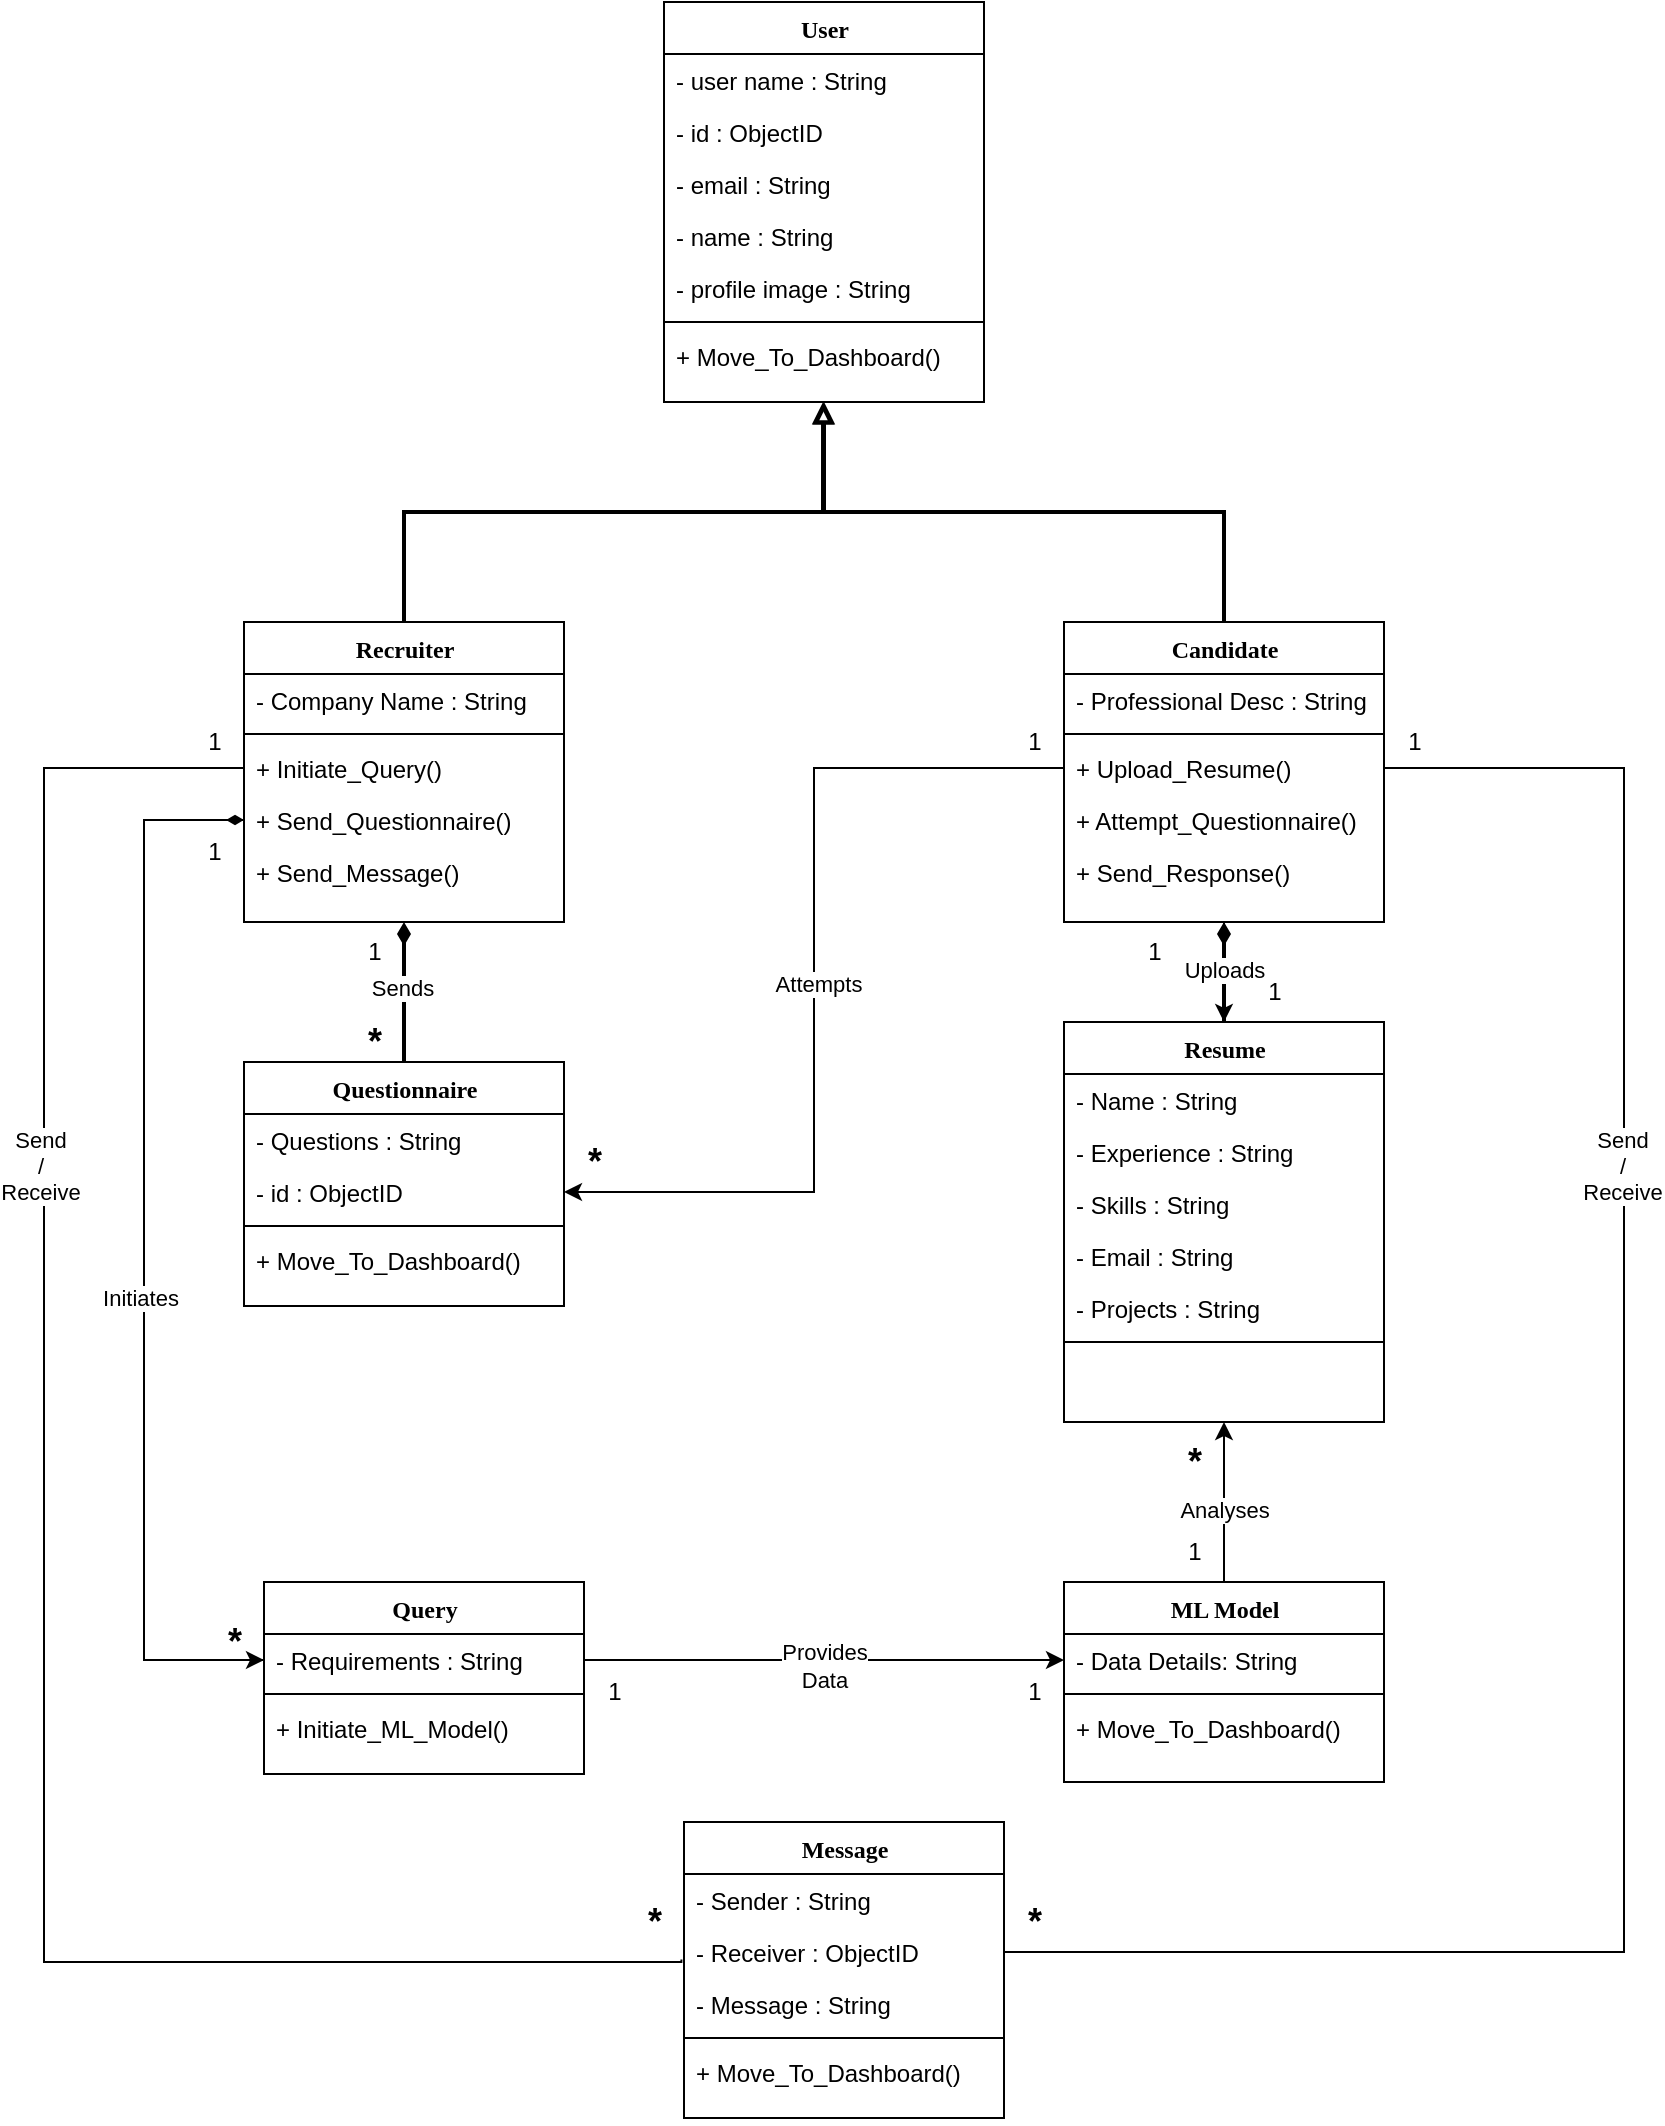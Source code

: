 <mxfile version="24.9.0">
  <diagram name="Page-1" id="9f46799a-70d6-7492-0946-bef42562c5a5">
    <mxGraphModel dx="1886" dy="1683" grid="1" gridSize="10" guides="1" tooltips="1" connect="1" arrows="1" fold="1" page="1" pageScale="1" pageWidth="1100" pageHeight="850" background="none" math="0" shadow="0">
      <root>
        <mxCell id="0" />
        <mxCell id="1" parent="0" />
        <mxCell id="kwxxU20uXpd-Tyw1wHY4-10" value="Recruiter" style="swimlane;html=1;fontStyle=1;align=center;verticalAlign=top;childLayout=stackLayout;horizontal=1;startSize=26;horizontalStack=0;resizeParent=1;resizeLast=0;collapsible=1;marginBottom=0;swimlaneFillColor=#ffffff;rounded=0;shadow=0;comic=0;labelBackgroundColor=none;strokeWidth=1;fillColor=none;fontFamily=Verdana;fontSize=12" parent="1" vertex="1">
          <mxGeometry x="230" y="-500" width="160" height="150" as="geometry" />
        </mxCell>
        <mxCell id="kwxxU20uXpd-Tyw1wHY4-11" value="- Company Name : String" style="text;html=1;strokeColor=none;fillColor=none;align=left;verticalAlign=top;spacingLeft=4;spacingRight=4;whiteSpace=wrap;overflow=hidden;rotatable=0;points=[[0,0.5],[1,0.5]];portConstraint=eastwest;" parent="kwxxU20uXpd-Tyw1wHY4-10" vertex="1">
          <mxGeometry y="26" width="160" height="26" as="geometry" />
        </mxCell>
        <mxCell id="kwxxU20uXpd-Tyw1wHY4-16" value="" style="line;html=1;strokeWidth=1;fillColor=none;align=left;verticalAlign=middle;spacingTop=-1;spacingLeft=3;spacingRight=3;rotatable=0;labelPosition=right;points=[];portConstraint=eastwest;" parent="kwxxU20uXpd-Tyw1wHY4-10" vertex="1">
          <mxGeometry y="52" width="160" height="8" as="geometry" />
        </mxCell>
        <mxCell id="kwxxU20uXpd-Tyw1wHY4-17" value="+ Initiate_Query()" style="text;html=1;strokeColor=none;fillColor=none;align=left;verticalAlign=top;spacingLeft=4;spacingRight=4;whiteSpace=wrap;overflow=hidden;rotatable=0;points=[[0,0.5],[1,0.5]];portConstraint=eastwest;" parent="kwxxU20uXpd-Tyw1wHY4-10" vertex="1">
          <mxGeometry y="60" width="160" height="26" as="geometry" />
        </mxCell>
        <mxCell id="kwxxU20uXpd-Tyw1wHY4-18" value="+ Send_Questionnaire()" style="text;html=1;strokeColor=none;fillColor=none;align=left;verticalAlign=top;spacingLeft=4;spacingRight=4;whiteSpace=wrap;overflow=hidden;rotatable=0;points=[[0,0.5],[1,0.5]];portConstraint=eastwest;" parent="kwxxU20uXpd-Tyw1wHY4-10" vertex="1">
          <mxGeometry y="86" width="160" height="26" as="geometry" />
        </mxCell>
        <mxCell id="kwxxU20uXpd-Tyw1wHY4-31" value="+ Send_Message()" style="text;html=1;strokeColor=none;fillColor=none;align=left;verticalAlign=top;spacingLeft=4;spacingRight=4;whiteSpace=wrap;overflow=hidden;rotatable=0;points=[[0,0.5],[1,0.5]];portConstraint=eastwest;" parent="kwxxU20uXpd-Tyw1wHY4-10" vertex="1">
          <mxGeometry y="112" width="160" height="26" as="geometry" />
        </mxCell>
        <mxCell id="kwxxU20uXpd-Tyw1wHY4-20" value="User" style="swimlane;html=1;fontStyle=1;align=center;verticalAlign=top;childLayout=stackLayout;horizontal=1;startSize=26;horizontalStack=0;resizeParent=1;resizeLast=0;collapsible=1;marginBottom=0;swimlaneFillColor=#ffffff;rounded=0;shadow=0;comic=0;labelBackgroundColor=none;strokeWidth=1;fillColor=none;fontFamily=Verdana;fontSize=12" parent="1" vertex="1">
          <mxGeometry x="440" y="-810" width="160" height="200" as="geometry" />
        </mxCell>
        <mxCell id="kwxxU20uXpd-Tyw1wHY4-21" value="- user name : String" style="text;html=1;strokeColor=none;fillColor=none;align=left;verticalAlign=top;spacingLeft=4;spacingRight=4;whiteSpace=wrap;overflow=hidden;rotatable=0;points=[[0,0.5],[1,0.5]];portConstraint=eastwest;" parent="kwxxU20uXpd-Tyw1wHY4-20" vertex="1">
          <mxGeometry y="26" width="160" height="26" as="geometry" />
        </mxCell>
        <mxCell id="kwxxU20uXpd-Tyw1wHY4-22" value="- id : ObjectID" style="text;html=1;strokeColor=none;fillColor=none;align=left;verticalAlign=top;spacingLeft=4;spacingRight=4;whiteSpace=wrap;overflow=hidden;rotatable=0;points=[[0,0.5],[1,0.5]];portConstraint=eastwest;" parent="kwxxU20uXpd-Tyw1wHY4-20" vertex="1">
          <mxGeometry y="52" width="160" height="26" as="geometry" />
        </mxCell>
        <mxCell id="kwxxU20uXpd-Tyw1wHY4-23" value="- email : String" style="text;html=1;strokeColor=none;fillColor=none;align=left;verticalAlign=top;spacingLeft=4;spacingRight=4;whiteSpace=wrap;overflow=hidden;rotatable=0;points=[[0,0.5],[1,0.5]];portConstraint=eastwest;" parent="kwxxU20uXpd-Tyw1wHY4-20" vertex="1">
          <mxGeometry y="78" width="160" height="26" as="geometry" />
        </mxCell>
        <mxCell id="kwxxU20uXpd-Tyw1wHY4-24" value="- name : String" style="text;html=1;strokeColor=none;fillColor=none;align=left;verticalAlign=top;spacingLeft=4;spacingRight=4;whiteSpace=wrap;overflow=hidden;rotatable=0;points=[[0,0.5],[1,0.5]];portConstraint=eastwest;" parent="kwxxU20uXpd-Tyw1wHY4-20" vertex="1">
          <mxGeometry y="104" width="160" height="26" as="geometry" />
        </mxCell>
        <mxCell id="kwxxU20uXpd-Tyw1wHY4-25" value="- profile image : String" style="text;html=1;strokeColor=none;fillColor=none;align=left;verticalAlign=top;spacingLeft=4;spacingRight=4;whiteSpace=wrap;overflow=hidden;rotatable=0;points=[[0,0.5],[1,0.5]];portConstraint=eastwest;" parent="kwxxU20uXpd-Tyw1wHY4-20" vertex="1">
          <mxGeometry y="130" width="160" height="26" as="geometry" />
        </mxCell>
        <mxCell id="kwxxU20uXpd-Tyw1wHY4-26" value="" style="line;html=1;strokeWidth=1;fillColor=none;align=left;verticalAlign=middle;spacingTop=-1;spacingLeft=3;spacingRight=3;rotatable=0;labelPosition=right;points=[];portConstraint=eastwest;" parent="kwxxU20uXpd-Tyw1wHY4-20" vertex="1">
          <mxGeometry y="156" width="160" height="8" as="geometry" />
        </mxCell>
        <mxCell id="kwxxU20uXpd-Tyw1wHY4-27" value="+ Move_To_Dashboard()" style="text;html=1;strokeColor=none;fillColor=none;align=left;verticalAlign=top;spacingLeft=4;spacingRight=4;whiteSpace=wrap;overflow=hidden;rotatable=0;points=[[0,0.5],[1,0.5]];portConstraint=eastwest;" parent="kwxxU20uXpd-Tyw1wHY4-20" vertex="1">
          <mxGeometry y="164" width="160" height="36" as="geometry" />
        </mxCell>
        <mxCell id="kwxxU20uXpd-Tyw1wHY4-89" style="edgeStyle=orthogonalEdgeStyle;rounded=0;orthogonalLoop=1;jettySize=auto;html=1;entryX=0.5;entryY=0;entryDx=0;entryDy=0;" parent="1" source="kwxxU20uXpd-Tyw1wHY4-32" target="kwxxU20uXpd-Tyw1wHY4-47" edge="1">
          <mxGeometry relative="1" as="geometry" />
        </mxCell>
        <mxCell id="kwxxU20uXpd-Tyw1wHY4-32" value="Candidate" style="swimlane;html=1;fontStyle=1;align=center;verticalAlign=top;childLayout=stackLayout;horizontal=1;startSize=26;horizontalStack=0;resizeParent=1;resizeLast=0;collapsible=1;marginBottom=0;swimlaneFillColor=#ffffff;rounded=0;shadow=0;comic=0;labelBackgroundColor=none;strokeWidth=1;fillColor=none;fontFamily=Verdana;fontSize=12" parent="1" vertex="1">
          <mxGeometry x="640" y="-500" width="160" height="150" as="geometry" />
        </mxCell>
        <mxCell id="kwxxU20uXpd-Tyw1wHY4-33" value="- Professional Desc : String" style="text;html=1;strokeColor=none;fillColor=none;align=left;verticalAlign=top;spacingLeft=4;spacingRight=4;whiteSpace=wrap;overflow=hidden;rotatable=0;points=[[0,0.5],[1,0.5]];portConstraint=eastwest;" parent="kwxxU20uXpd-Tyw1wHY4-32" vertex="1">
          <mxGeometry y="26" width="160" height="26" as="geometry" />
        </mxCell>
        <mxCell id="kwxxU20uXpd-Tyw1wHY4-34" value="" style="line;html=1;strokeWidth=1;fillColor=none;align=left;verticalAlign=middle;spacingTop=-1;spacingLeft=3;spacingRight=3;rotatable=0;labelPosition=right;points=[];portConstraint=eastwest;" parent="kwxxU20uXpd-Tyw1wHY4-32" vertex="1">
          <mxGeometry y="52" width="160" height="8" as="geometry" />
        </mxCell>
        <mxCell id="kwxxU20uXpd-Tyw1wHY4-35" value="+ Upload_Resume()" style="text;html=1;strokeColor=none;fillColor=none;align=left;verticalAlign=top;spacingLeft=4;spacingRight=4;whiteSpace=wrap;overflow=hidden;rotatable=0;points=[[0,0.5],[1,0.5]];portConstraint=eastwest;" parent="kwxxU20uXpd-Tyw1wHY4-32" vertex="1">
          <mxGeometry y="60" width="160" height="26" as="geometry" />
        </mxCell>
        <mxCell id="kwxxU20uXpd-Tyw1wHY4-36" value="+ Attempt_Questionnaire()" style="text;html=1;strokeColor=none;fillColor=none;align=left;verticalAlign=top;spacingLeft=4;spacingRight=4;whiteSpace=wrap;overflow=hidden;rotatable=0;points=[[0,0.5],[1,0.5]];portConstraint=eastwest;" parent="kwxxU20uXpd-Tyw1wHY4-32" vertex="1">
          <mxGeometry y="86" width="160" height="26" as="geometry" />
        </mxCell>
        <mxCell id="kwxxU20uXpd-Tyw1wHY4-37" value="+ Send_Response()" style="text;html=1;strokeColor=none;fillColor=none;align=left;verticalAlign=top;spacingLeft=4;spacingRight=4;whiteSpace=wrap;overflow=hidden;rotatable=0;points=[[0,0.5],[1,0.5]];portConstraint=eastwest;" parent="kwxxU20uXpd-Tyw1wHY4-32" vertex="1">
          <mxGeometry y="112" width="160" height="26" as="geometry" />
        </mxCell>
        <mxCell id="kwxxU20uXpd-Tyw1wHY4-87" style="edgeStyle=orthogonalEdgeStyle;rounded=0;orthogonalLoop=1;jettySize=auto;html=1;entryX=0.5;entryY=1;entryDx=0;entryDy=0;endArrow=diamondThin;endFill=1;strokeWidth=2;" parent="1" source="kwxxU20uXpd-Tyw1wHY4-39" target="kwxxU20uXpd-Tyw1wHY4-10" edge="1">
          <mxGeometry relative="1" as="geometry" />
        </mxCell>
        <mxCell id="kwxxU20uXpd-Tyw1wHY4-99" value="Sends" style="edgeLabel;html=1;align=center;verticalAlign=middle;resizable=0;points=[];" parent="kwxxU20uXpd-Tyw1wHY4-87" vertex="1" connectable="0">
          <mxGeometry x="0.067" y="1" relative="1" as="geometry">
            <mxPoint as="offset" />
          </mxGeometry>
        </mxCell>
        <mxCell id="kwxxU20uXpd-Tyw1wHY4-39" value="Questionnaire" style="swimlane;html=1;fontStyle=1;align=center;verticalAlign=top;childLayout=stackLayout;horizontal=1;startSize=26;horizontalStack=0;resizeParent=1;resizeLast=0;collapsible=1;marginBottom=0;swimlaneFillColor=#ffffff;rounded=0;shadow=0;comic=0;labelBackgroundColor=none;strokeWidth=1;fillColor=none;fontFamily=Verdana;fontSize=12" parent="1" vertex="1">
          <mxGeometry x="230" y="-280" width="160" height="122" as="geometry" />
        </mxCell>
        <mxCell id="kwxxU20uXpd-Tyw1wHY4-40" value="- Questions : String" style="text;html=1;strokeColor=none;fillColor=none;align=left;verticalAlign=top;spacingLeft=4;spacingRight=4;whiteSpace=wrap;overflow=hidden;rotatable=0;points=[[0,0.5],[1,0.5]];portConstraint=eastwest;" parent="kwxxU20uXpd-Tyw1wHY4-39" vertex="1">
          <mxGeometry y="26" width="160" height="26" as="geometry" />
        </mxCell>
        <mxCell id="kwxxU20uXpd-Tyw1wHY4-41" value="- id : ObjectID" style="text;html=1;strokeColor=none;fillColor=none;align=left;verticalAlign=top;spacingLeft=4;spacingRight=4;whiteSpace=wrap;overflow=hidden;rotatable=0;points=[[0,0.5],[1,0.5]];portConstraint=eastwest;" parent="kwxxU20uXpd-Tyw1wHY4-39" vertex="1">
          <mxGeometry y="52" width="160" height="26" as="geometry" />
        </mxCell>
        <mxCell id="kwxxU20uXpd-Tyw1wHY4-45" value="" style="line;html=1;strokeWidth=1;fillColor=none;align=left;verticalAlign=middle;spacingTop=-1;spacingLeft=3;spacingRight=3;rotatable=0;labelPosition=right;points=[];portConstraint=eastwest;" parent="kwxxU20uXpd-Tyw1wHY4-39" vertex="1">
          <mxGeometry y="78" width="160" height="8" as="geometry" />
        </mxCell>
        <mxCell id="kwxxU20uXpd-Tyw1wHY4-46" value="+ Move_To_Dashboard()" style="text;html=1;strokeColor=none;fillColor=none;align=left;verticalAlign=top;spacingLeft=4;spacingRight=4;whiteSpace=wrap;overflow=hidden;rotatable=0;points=[[0,0.5],[1,0.5]];portConstraint=eastwest;" parent="kwxxU20uXpd-Tyw1wHY4-39" vertex="1">
          <mxGeometry y="86" width="160" height="36" as="geometry" />
        </mxCell>
        <mxCell id="kwxxU20uXpd-Tyw1wHY4-88" style="edgeStyle=orthogonalEdgeStyle;rounded=0;orthogonalLoop=1;jettySize=auto;html=1;strokeWidth=2;endArrow=diamondThin;endFill=1;" parent="1" source="kwxxU20uXpd-Tyw1wHY4-47" edge="1">
          <mxGeometry relative="1" as="geometry">
            <mxPoint x="720" y="-350.0" as="targetPoint" />
          </mxGeometry>
        </mxCell>
        <mxCell id="kwxxU20uXpd-Tyw1wHY4-101" value="Uploads" style="edgeLabel;html=1;align=center;verticalAlign=middle;resizable=0;points=[];" parent="kwxxU20uXpd-Tyw1wHY4-88" vertex="1" connectable="0">
          <mxGeometry x="-0.03" y="1" relative="1" as="geometry">
            <mxPoint y="-1" as="offset" />
          </mxGeometry>
        </mxCell>
        <mxCell id="kwxxU20uXpd-Tyw1wHY4-47" value="Resume" style="swimlane;html=1;fontStyle=1;align=center;verticalAlign=top;childLayout=stackLayout;horizontal=1;startSize=26;horizontalStack=0;resizeParent=1;resizeLast=0;collapsible=1;marginBottom=0;swimlaneFillColor=#ffffff;rounded=0;shadow=0;comic=0;labelBackgroundColor=none;strokeWidth=1;fillColor=none;fontFamily=Verdana;fontSize=12" parent="1" vertex="1">
          <mxGeometry x="640" y="-300" width="160" height="200" as="geometry" />
        </mxCell>
        <mxCell id="kwxxU20uXpd-Tyw1wHY4-48" value="- Name : String" style="text;html=1;strokeColor=none;fillColor=none;align=left;verticalAlign=top;spacingLeft=4;spacingRight=4;whiteSpace=wrap;overflow=hidden;rotatable=0;points=[[0,0.5],[1,0.5]];portConstraint=eastwest;" parent="kwxxU20uXpd-Tyw1wHY4-47" vertex="1">
          <mxGeometry y="26" width="160" height="26" as="geometry" />
        </mxCell>
        <mxCell id="kwxxU20uXpd-Tyw1wHY4-49" value="- Experience : String" style="text;html=1;strokeColor=none;fillColor=none;align=left;verticalAlign=top;spacingLeft=4;spacingRight=4;whiteSpace=wrap;overflow=hidden;rotatable=0;points=[[0,0.5],[1,0.5]];portConstraint=eastwest;" parent="kwxxU20uXpd-Tyw1wHY4-47" vertex="1">
          <mxGeometry y="52" width="160" height="26" as="geometry" />
        </mxCell>
        <mxCell id="kwxxU20uXpd-Tyw1wHY4-50" value="- Skills : String" style="text;html=1;strokeColor=none;fillColor=none;align=left;verticalAlign=top;spacingLeft=4;spacingRight=4;whiteSpace=wrap;overflow=hidden;rotatable=0;points=[[0,0.5],[1,0.5]];portConstraint=eastwest;" parent="kwxxU20uXpd-Tyw1wHY4-47" vertex="1">
          <mxGeometry y="78" width="160" height="26" as="geometry" />
        </mxCell>
        <mxCell id="kwxxU20uXpd-Tyw1wHY4-51" value="- Email : String" style="text;html=1;strokeColor=none;fillColor=none;align=left;verticalAlign=top;spacingLeft=4;spacingRight=4;whiteSpace=wrap;overflow=hidden;rotatable=0;points=[[0,0.5],[1,0.5]];portConstraint=eastwest;" parent="kwxxU20uXpd-Tyw1wHY4-47" vertex="1">
          <mxGeometry y="104" width="160" height="26" as="geometry" />
        </mxCell>
        <mxCell id="kwxxU20uXpd-Tyw1wHY4-52" value="- Projects : String" style="text;html=1;strokeColor=none;fillColor=none;align=left;verticalAlign=top;spacingLeft=4;spacingRight=4;whiteSpace=wrap;overflow=hidden;rotatable=0;points=[[0,0.5],[1,0.5]];portConstraint=eastwest;" parent="kwxxU20uXpd-Tyw1wHY4-47" vertex="1">
          <mxGeometry y="130" width="160" height="26" as="geometry" />
        </mxCell>
        <mxCell id="kwxxU20uXpd-Tyw1wHY4-53" value="" style="line;html=1;strokeWidth=1;fillColor=none;align=left;verticalAlign=middle;spacingTop=-1;spacingLeft=3;spacingRight=3;rotatable=0;labelPosition=right;points=[];portConstraint=eastwest;" parent="kwxxU20uXpd-Tyw1wHY4-47" vertex="1">
          <mxGeometry y="156" width="160" height="8" as="geometry" />
        </mxCell>
        <mxCell id="kwxxU20uXpd-Tyw1wHY4-55" value="Query" style="swimlane;html=1;fontStyle=1;align=center;verticalAlign=top;childLayout=stackLayout;horizontal=1;startSize=26;horizontalStack=0;resizeParent=1;resizeLast=0;collapsible=1;marginBottom=0;swimlaneFillColor=#ffffff;rounded=0;shadow=0;comic=0;labelBackgroundColor=none;strokeWidth=1;fillColor=none;fontFamily=Verdana;fontSize=12" parent="1" vertex="1">
          <mxGeometry x="240" y="-20" width="160" height="96" as="geometry" />
        </mxCell>
        <mxCell id="kwxxU20uXpd-Tyw1wHY4-56" value="- Requirements : String" style="text;html=1;strokeColor=none;fillColor=none;align=left;verticalAlign=top;spacingLeft=4;spacingRight=4;whiteSpace=wrap;overflow=hidden;rotatable=0;points=[[0,0.5],[1,0.5]];portConstraint=eastwest;" parent="kwxxU20uXpd-Tyw1wHY4-55" vertex="1">
          <mxGeometry y="26" width="160" height="26" as="geometry" />
        </mxCell>
        <mxCell id="kwxxU20uXpd-Tyw1wHY4-61" value="" style="line;html=1;strokeWidth=1;fillColor=none;align=left;verticalAlign=middle;spacingTop=-1;spacingLeft=3;spacingRight=3;rotatable=0;labelPosition=right;points=[];portConstraint=eastwest;" parent="kwxxU20uXpd-Tyw1wHY4-55" vertex="1">
          <mxGeometry y="52" width="160" height="8" as="geometry" />
        </mxCell>
        <mxCell id="kwxxU20uXpd-Tyw1wHY4-62" value="+ Initiate_ML_Model()" style="text;html=1;strokeColor=none;fillColor=none;align=left;verticalAlign=top;spacingLeft=4;spacingRight=4;whiteSpace=wrap;overflow=hidden;rotatable=0;points=[[0,0.5],[1,0.5]];portConstraint=eastwest;" parent="kwxxU20uXpd-Tyw1wHY4-55" vertex="1">
          <mxGeometry y="60" width="160" height="36" as="geometry" />
        </mxCell>
        <mxCell id="kwxxU20uXpd-Tyw1wHY4-95" style="edgeStyle=orthogonalEdgeStyle;rounded=0;orthogonalLoop=1;jettySize=auto;html=1;" parent="1" source="kwxxU20uXpd-Tyw1wHY4-63" edge="1">
          <mxGeometry relative="1" as="geometry">
            <mxPoint x="720" y="-100.0" as="targetPoint" />
          </mxGeometry>
        </mxCell>
        <mxCell id="kwxxU20uXpd-Tyw1wHY4-102" value="Analyses" style="edgeLabel;html=1;align=center;verticalAlign=middle;resizable=0;points=[];" parent="kwxxU20uXpd-Tyw1wHY4-95" vertex="1" connectable="0">
          <mxGeometry x="-0.106" relative="1" as="geometry">
            <mxPoint as="offset" />
          </mxGeometry>
        </mxCell>
        <mxCell id="kwxxU20uXpd-Tyw1wHY4-63" value="ML Model" style="swimlane;html=1;fontStyle=1;align=center;verticalAlign=top;childLayout=stackLayout;horizontal=1;startSize=26;horizontalStack=0;resizeParent=1;resizeLast=0;collapsible=1;marginBottom=0;swimlaneFillColor=#ffffff;rounded=0;shadow=0;comic=0;labelBackgroundColor=none;strokeWidth=1;fillColor=none;fontFamily=Verdana;fontSize=12" parent="1" vertex="1">
          <mxGeometry x="640" y="-20" width="160" height="100" as="geometry" />
        </mxCell>
        <mxCell id="kwxxU20uXpd-Tyw1wHY4-64" value="- Data Details: String" style="text;html=1;strokeColor=none;fillColor=none;align=left;verticalAlign=top;spacingLeft=4;spacingRight=4;whiteSpace=wrap;overflow=hidden;rotatable=0;points=[[0,0.5],[1,0.5]];portConstraint=eastwest;" parent="kwxxU20uXpd-Tyw1wHY4-63" vertex="1">
          <mxGeometry y="26" width="160" height="26" as="geometry" />
        </mxCell>
        <mxCell id="kwxxU20uXpd-Tyw1wHY4-69" value="" style="line;html=1;strokeWidth=1;fillColor=none;align=left;verticalAlign=middle;spacingTop=-1;spacingLeft=3;spacingRight=3;rotatable=0;labelPosition=right;points=[];portConstraint=eastwest;" parent="kwxxU20uXpd-Tyw1wHY4-63" vertex="1">
          <mxGeometry y="52" width="160" height="8" as="geometry" />
        </mxCell>
        <mxCell id="kwxxU20uXpd-Tyw1wHY4-70" value="+ Move_To_Dashboard()" style="text;html=1;strokeColor=none;fillColor=none;align=left;verticalAlign=top;spacingLeft=4;spacingRight=4;whiteSpace=wrap;overflow=hidden;rotatable=0;points=[[0,0.5],[1,0.5]];portConstraint=eastwest;" parent="kwxxU20uXpd-Tyw1wHY4-63" vertex="1">
          <mxGeometry y="60" width="160" height="36" as="geometry" />
        </mxCell>
        <mxCell id="kwxxU20uXpd-Tyw1wHY4-71" value="Message" style="swimlane;html=1;fontStyle=1;align=center;verticalAlign=top;childLayout=stackLayout;horizontal=1;startSize=26;horizontalStack=0;resizeParent=1;resizeLast=0;collapsible=1;marginBottom=0;swimlaneFillColor=#ffffff;rounded=0;shadow=0;comic=0;labelBackgroundColor=none;strokeWidth=1;fillColor=none;fontFamily=Verdana;fontSize=12" parent="1" vertex="1">
          <mxGeometry x="450" y="100" width="160" height="148" as="geometry" />
        </mxCell>
        <mxCell id="kwxxU20uXpd-Tyw1wHY4-72" value="- Sender : String" style="text;html=1;strokeColor=none;fillColor=none;align=left;verticalAlign=top;spacingLeft=4;spacingRight=4;whiteSpace=wrap;overflow=hidden;rotatable=0;points=[[0,0.5],[1,0.5]];portConstraint=eastwest;" parent="kwxxU20uXpd-Tyw1wHY4-71" vertex="1">
          <mxGeometry y="26" width="160" height="26" as="geometry" />
        </mxCell>
        <mxCell id="kwxxU20uXpd-Tyw1wHY4-73" value="- Receiver : ObjectID" style="text;html=1;strokeColor=none;fillColor=none;align=left;verticalAlign=top;spacingLeft=4;spacingRight=4;whiteSpace=wrap;overflow=hidden;rotatable=0;points=[[0,0.5],[1,0.5]];portConstraint=eastwest;" parent="kwxxU20uXpd-Tyw1wHY4-71" vertex="1">
          <mxGeometry y="52" width="160" height="26" as="geometry" />
        </mxCell>
        <mxCell id="kwxxU20uXpd-Tyw1wHY4-74" value="- Message : String" style="text;html=1;strokeColor=none;fillColor=none;align=left;verticalAlign=top;spacingLeft=4;spacingRight=4;whiteSpace=wrap;overflow=hidden;rotatable=0;points=[[0,0.5],[1,0.5]];portConstraint=eastwest;" parent="kwxxU20uXpd-Tyw1wHY4-71" vertex="1">
          <mxGeometry y="78" width="160" height="26" as="geometry" />
        </mxCell>
        <mxCell id="kwxxU20uXpd-Tyw1wHY4-77" value="" style="line;html=1;strokeWidth=1;fillColor=none;align=left;verticalAlign=middle;spacingTop=-1;spacingLeft=3;spacingRight=3;rotatable=0;labelPosition=right;points=[];portConstraint=eastwest;" parent="kwxxU20uXpd-Tyw1wHY4-71" vertex="1">
          <mxGeometry y="104" width="160" height="8" as="geometry" />
        </mxCell>
        <mxCell id="kwxxU20uXpd-Tyw1wHY4-78" value="+ Move_To_Dashboard()" style="text;html=1;strokeColor=none;fillColor=none;align=left;verticalAlign=top;spacingLeft=4;spacingRight=4;whiteSpace=wrap;overflow=hidden;rotatable=0;points=[[0,0.5],[1,0.5]];portConstraint=eastwest;" parent="kwxxU20uXpd-Tyw1wHY4-71" vertex="1">
          <mxGeometry y="112" width="160" height="36" as="geometry" />
        </mxCell>
        <mxCell id="kwxxU20uXpd-Tyw1wHY4-82" style="edgeStyle=orthogonalEdgeStyle;rounded=0;orthogonalLoop=1;jettySize=auto;html=1;entryX=0.5;entryY=1;entryDx=0;entryDy=0;entryPerimeter=0;endArrow=block;endFill=0;strokeWidth=2;" parent="1" source="kwxxU20uXpd-Tyw1wHY4-10" target="kwxxU20uXpd-Tyw1wHY4-27" edge="1">
          <mxGeometry relative="1" as="geometry" />
        </mxCell>
        <mxCell id="kwxxU20uXpd-Tyw1wHY4-86" style="edgeStyle=orthogonalEdgeStyle;rounded=0;orthogonalLoop=1;jettySize=auto;html=1;entryX=0.497;entryY=1;entryDx=0;entryDy=0;entryPerimeter=0;endArrow=block;endFill=0;strokeWidth=2;" parent="1" source="kwxxU20uXpd-Tyw1wHY4-32" target="kwxxU20uXpd-Tyw1wHY4-27" edge="1">
          <mxGeometry relative="1" as="geometry" />
        </mxCell>
        <mxCell id="kwxxU20uXpd-Tyw1wHY4-91" style="edgeStyle=orthogonalEdgeStyle;rounded=0;orthogonalLoop=1;jettySize=auto;html=1;" parent="1" source="kwxxU20uXpd-Tyw1wHY4-35" target="kwxxU20uXpd-Tyw1wHY4-41" edge="1">
          <mxGeometry relative="1" as="geometry" />
        </mxCell>
        <mxCell id="kwxxU20uXpd-Tyw1wHY4-100" value="Attempts" style="edgeLabel;html=1;align=center;verticalAlign=middle;resizable=0;points=[];" parent="kwxxU20uXpd-Tyw1wHY4-91" vertex="1" connectable="0">
          <mxGeometry x="0.007" y="2" relative="1" as="geometry">
            <mxPoint as="offset" />
          </mxGeometry>
        </mxCell>
        <mxCell id="kwxxU20uXpd-Tyw1wHY4-92" style="edgeStyle=orthogonalEdgeStyle;rounded=0;orthogonalLoop=1;jettySize=auto;html=1;entryX=0;entryY=0.5;entryDx=0;entryDy=0;exitX=0;exitY=0.5;exitDx=0;exitDy=0;" parent="1" source="kwxxU20uXpd-Tyw1wHY4-18" target="kwxxU20uXpd-Tyw1wHY4-56" edge="1">
          <mxGeometry relative="1" as="geometry">
            <Array as="points">
              <mxPoint x="180" y="-401" />
              <mxPoint x="180" y="19" />
            </Array>
          </mxGeometry>
        </mxCell>
        <mxCell id="kwxxU20uXpd-Tyw1wHY4-94" style="edgeStyle=orthogonalEdgeStyle;rounded=0;orthogonalLoop=1;jettySize=auto;html=1;entryX=0;entryY=0.5;entryDx=0;entryDy=0;endArrow=diamondThin;endFill=1;" parent="1" source="kwxxU20uXpd-Tyw1wHY4-56" target="kwxxU20uXpd-Tyw1wHY4-18" edge="1">
          <mxGeometry relative="1" as="geometry">
            <Array as="points">
              <mxPoint x="180" y="19" />
              <mxPoint x="180" y="-401" />
            </Array>
          </mxGeometry>
        </mxCell>
        <mxCell id="kwxxU20uXpd-Tyw1wHY4-104" value="Initiates" style="edgeLabel;html=1;align=center;verticalAlign=middle;resizable=0;points=[];" parent="kwxxU20uXpd-Tyw1wHY4-94" vertex="1" connectable="0">
          <mxGeometry x="-0.089" y="2" relative="1" as="geometry">
            <mxPoint as="offset" />
          </mxGeometry>
        </mxCell>
        <mxCell id="kwxxU20uXpd-Tyw1wHY4-96" style="edgeStyle=orthogonalEdgeStyle;rounded=0;orthogonalLoop=1;jettySize=auto;html=1;entryX=0;entryY=0.5;entryDx=0;entryDy=0;" parent="1" source="kwxxU20uXpd-Tyw1wHY4-56" target="kwxxU20uXpd-Tyw1wHY4-64" edge="1">
          <mxGeometry relative="1" as="geometry" />
        </mxCell>
        <mxCell id="kwxxU20uXpd-Tyw1wHY4-103" value="Provides&lt;br&gt;Data" style="edgeLabel;html=1;align=center;verticalAlign=middle;resizable=0;points=[];" parent="kwxxU20uXpd-Tyw1wHY4-96" vertex="1" connectable="0">
          <mxGeometry x="-0.001" y="-3" relative="1" as="geometry">
            <mxPoint as="offset" />
          </mxGeometry>
        </mxCell>
        <mxCell id="kwxxU20uXpd-Tyw1wHY4-97" style="edgeStyle=orthogonalEdgeStyle;rounded=0;orthogonalLoop=1;jettySize=auto;html=1;entryX=1;entryY=0.5;entryDx=0;entryDy=0;endArrow=none;endFill=0;" parent="1" source="kwxxU20uXpd-Tyw1wHY4-35" target="kwxxU20uXpd-Tyw1wHY4-73" edge="1">
          <mxGeometry relative="1" as="geometry">
            <Array as="points">
              <mxPoint x="920" y="-427" />
              <mxPoint x="920" y="165" />
            </Array>
          </mxGeometry>
        </mxCell>
        <mxCell id="hCBWUkyzS9g8pYKJidUM-2" value="Send&lt;div&gt;/&lt;/div&gt;&lt;div&gt;Receive&lt;/div&gt;" style="edgeLabel;html=1;align=center;verticalAlign=middle;resizable=0;points=[];" vertex="1" connectable="0" parent="kwxxU20uXpd-Tyw1wHY4-97">
          <mxGeometry x="-0.392" y="-1" relative="1" as="geometry">
            <mxPoint y="8" as="offset" />
          </mxGeometry>
        </mxCell>
        <mxCell id="kwxxU20uXpd-Tyw1wHY4-98" style="edgeStyle=orthogonalEdgeStyle;rounded=0;orthogonalLoop=1;jettySize=auto;html=1;entryX=-0.008;entryY=0.644;entryDx=0;entryDy=0;entryPerimeter=0;endArrow=none;endFill=0;" parent="1" source="kwxxU20uXpd-Tyw1wHY4-17" target="kwxxU20uXpd-Tyw1wHY4-73" edge="1">
          <mxGeometry relative="1" as="geometry">
            <Array as="points">
              <mxPoint x="130" y="-427" />
              <mxPoint x="130" y="170" />
              <mxPoint x="449" y="170" />
            </Array>
          </mxGeometry>
        </mxCell>
        <mxCell id="hCBWUkyzS9g8pYKJidUM-1" value="Send&lt;div&gt;/&lt;/div&gt;&lt;div&gt;Receive&lt;/div&gt;" style="edgeLabel;html=1;align=center;verticalAlign=middle;resizable=0;points=[];" vertex="1" connectable="0" parent="kwxxU20uXpd-Tyw1wHY4-98">
          <mxGeometry x="-0.405" y="-2" relative="1" as="geometry">
            <mxPoint y="-4" as="offset" />
          </mxGeometry>
        </mxCell>
        <mxCell id="kwxxU20uXpd-Tyw1wHY4-105" value="1" style="text;html=1;align=center;verticalAlign=middle;resizable=0;points=[];autosize=1;strokeColor=none;fillColor=none;" parent="1" vertex="1">
          <mxGeometry x="200" y="-400" width="30" height="30" as="geometry" />
        </mxCell>
        <mxCell id="kwxxU20uXpd-Tyw1wHY4-106" value="1" style="text;html=1;align=center;verticalAlign=middle;resizable=0;points=[];autosize=1;strokeColor=none;fillColor=none;" parent="1" vertex="1">
          <mxGeometry x="280" y="-350" width="30" height="30" as="geometry" />
        </mxCell>
        <mxCell id="kwxxU20uXpd-Tyw1wHY4-107" value="&lt;b&gt;&lt;font style=&quot;font-size: 18px;&quot;&gt;*&lt;/font&gt;&lt;/b&gt;" style="text;html=1;align=center;verticalAlign=middle;resizable=0;points=[];autosize=1;strokeColor=none;fillColor=none;" parent="1" vertex="1">
          <mxGeometry x="280" y="-310" width="30" height="40" as="geometry" />
        </mxCell>
        <mxCell id="kwxxU20uXpd-Tyw1wHY4-108" value="1" style="text;html=1;align=center;verticalAlign=middle;resizable=0;points=[];autosize=1;strokeColor=none;fillColor=none;" parent="1" vertex="1">
          <mxGeometry x="200" y="-455" width="30" height="30" as="geometry" />
        </mxCell>
        <mxCell id="kwxxU20uXpd-Tyw1wHY4-109" value="1" style="text;html=1;align=center;verticalAlign=middle;resizable=0;points=[];autosize=1;strokeColor=none;fillColor=none;" parent="1" vertex="1">
          <mxGeometry x="800" y="-455" width="30" height="30" as="geometry" />
        </mxCell>
        <mxCell id="kwxxU20uXpd-Tyw1wHY4-110" value="1" style="text;html=1;align=center;verticalAlign=middle;resizable=0;points=[];autosize=1;strokeColor=none;fillColor=none;" parent="1" vertex="1">
          <mxGeometry x="670" y="-350" width="30" height="30" as="geometry" />
        </mxCell>
        <mxCell id="kwxxU20uXpd-Tyw1wHY4-111" value="1" style="text;html=1;align=center;verticalAlign=middle;resizable=0;points=[];autosize=1;strokeColor=none;fillColor=none;" parent="1" vertex="1">
          <mxGeometry x="610" y="-455" width="30" height="30" as="geometry" />
        </mxCell>
        <mxCell id="kwxxU20uXpd-Tyw1wHY4-112" value="1" style="text;html=1;align=center;verticalAlign=middle;resizable=0;points=[];autosize=1;strokeColor=none;fillColor=none;" parent="1" vertex="1">
          <mxGeometry x="730" y="-330" width="30" height="30" as="geometry" />
        </mxCell>
        <mxCell id="kwxxU20uXpd-Tyw1wHY4-113" value="1" style="text;html=1;align=center;verticalAlign=middle;resizable=0;points=[];autosize=1;strokeColor=none;fillColor=none;" parent="1" vertex="1">
          <mxGeometry x="400" y="20" width="30" height="30" as="geometry" />
        </mxCell>
        <mxCell id="kwxxU20uXpd-Tyw1wHY4-114" value="1" style="text;html=1;align=center;verticalAlign=middle;resizable=0;points=[];autosize=1;strokeColor=none;fillColor=none;" parent="1" vertex="1">
          <mxGeometry x="610" y="20" width="30" height="30" as="geometry" />
        </mxCell>
        <mxCell id="kwxxU20uXpd-Tyw1wHY4-115" value="1" style="text;html=1;align=center;verticalAlign=middle;resizable=0;points=[];autosize=1;strokeColor=none;fillColor=none;" parent="1" vertex="1">
          <mxGeometry x="690" y="-50" width="30" height="30" as="geometry" />
        </mxCell>
        <mxCell id="kwxxU20uXpd-Tyw1wHY4-116" value="&lt;b&gt;&lt;font style=&quot;font-size: 18px;&quot;&gt;*&lt;/font&gt;&lt;/b&gt;" style="text;html=1;align=center;verticalAlign=middle;resizable=0;points=[];autosize=1;strokeColor=none;fillColor=none;" parent="1" vertex="1">
          <mxGeometry x="210" y="-10" width="30" height="40" as="geometry" />
        </mxCell>
        <mxCell id="kwxxU20uXpd-Tyw1wHY4-117" value="&lt;b&gt;&lt;font style=&quot;font-size: 18px;&quot;&gt;*&lt;/font&gt;&lt;/b&gt;" style="text;html=1;align=center;verticalAlign=middle;resizable=0;points=[];autosize=1;strokeColor=none;fillColor=none;" parent="1" vertex="1">
          <mxGeometry x="390" y="-250" width="30" height="40" as="geometry" />
        </mxCell>
        <mxCell id="kwxxU20uXpd-Tyw1wHY4-118" value="&lt;b&gt;&lt;font style=&quot;font-size: 18px;&quot;&gt;*&lt;/font&gt;&lt;/b&gt;" style="text;html=1;align=center;verticalAlign=middle;resizable=0;points=[];autosize=1;strokeColor=none;fillColor=none;" parent="1" vertex="1">
          <mxGeometry x="420" y="130" width="30" height="40" as="geometry" />
        </mxCell>
        <mxCell id="kwxxU20uXpd-Tyw1wHY4-119" value="&lt;b&gt;&lt;font style=&quot;font-size: 18px;&quot;&gt;*&lt;/font&gt;&lt;/b&gt;" style="text;html=1;align=center;verticalAlign=middle;resizable=0;points=[];autosize=1;strokeColor=none;fillColor=none;" parent="1" vertex="1">
          <mxGeometry x="610" y="130" width="30" height="40" as="geometry" />
        </mxCell>
        <mxCell id="kwxxU20uXpd-Tyw1wHY4-120" value="&lt;b&gt;&lt;font style=&quot;font-size: 18px;&quot;&gt;*&lt;/font&gt;&lt;/b&gt;" style="text;html=1;align=center;verticalAlign=middle;resizable=0;points=[];autosize=1;strokeColor=none;fillColor=none;" parent="1" vertex="1">
          <mxGeometry x="690" y="-100" width="30" height="40" as="geometry" />
        </mxCell>
      </root>
    </mxGraphModel>
  </diagram>
</mxfile>
